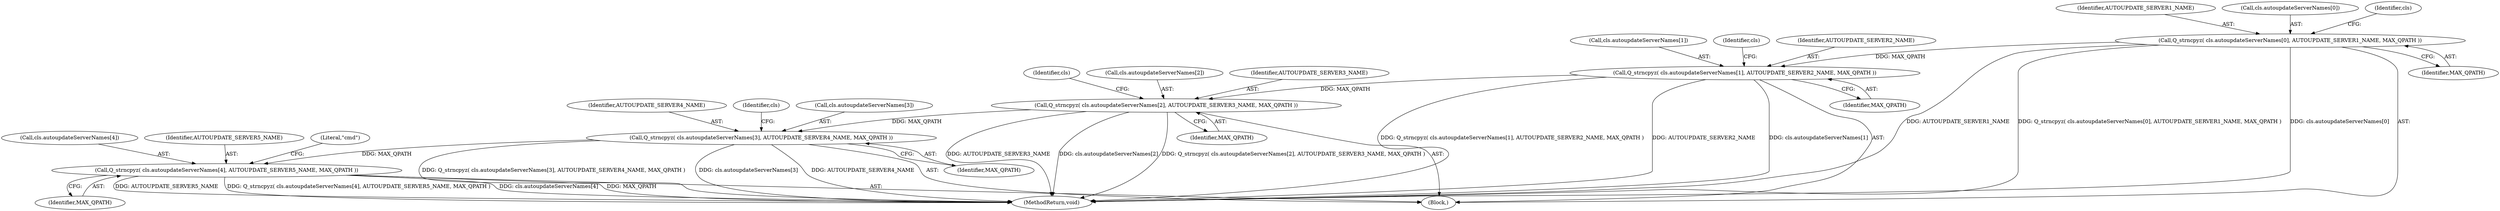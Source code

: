 digraph "0_OpenJK_b6ff2bcb1e4e6976d61e316175c6d7c99860fe20@API" {
"1000859" [label="(Call,Q_strncpyz( cls.autoupdateServerNames[0], AUTOUPDATE_SERVER1_NAME, MAX_QPATH ))"];
"1000867" [label="(Call,Q_strncpyz( cls.autoupdateServerNames[1], AUTOUPDATE_SERVER2_NAME, MAX_QPATH ))"];
"1000875" [label="(Call,Q_strncpyz( cls.autoupdateServerNames[2], AUTOUPDATE_SERVER3_NAME, MAX_QPATH ))"];
"1000883" [label="(Call,Q_strncpyz( cls.autoupdateServerNames[3], AUTOUPDATE_SERVER4_NAME, MAX_QPATH ))"];
"1000891" [label="(Call,Q_strncpyz( cls.autoupdateServerNames[4], AUTOUPDATE_SERVER5_NAME, MAX_QPATH ))"];
"1000859" [label="(Call,Q_strncpyz( cls.autoupdateServerNames[0], AUTOUPDATE_SERVER1_NAME, MAX_QPATH ))"];
"1000892" [label="(Call,cls.autoupdateServerNames[4])"];
"1001028" [label="(MethodReturn,void)"];
"1000889" [label="(Identifier,AUTOUPDATE_SERVER4_NAME)"];
"1000865" [label="(Identifier,AUTOUPDATE_SERVER1_NAME)"];
"1000898" [label="(Identifier,MAX_QPATH)"];
"1000886" [label="(Identifier,cls)"];
"1000876" [label="(Call,cls.autoupdateServerNames[2])"];
"1000875" [label="(Call,Q_strncpyz( cls.autoupdateServerNames[2], AUTOUPDATE_SERVER3_NAME, MAX_QPATH ))"];
"1000894" [label="(Identifier,cls)"];
"1000897" [label="(Identifier,AUTOUPDATE_SERVER5_NAME)"];
"1000868" [label="(Call,cls.autoupdateServerNames[1])"];
"1000883" [label="(Call,Q_strncpyz( cls.autoupdateServerNames[3], AUTOUPDATE_SERVER4_NAME, MAX_QPATH ))"];
"1000884" [label="(Call,cls.autoupdateServerNames[3])"];
"1000867" [label="(Call,Q_strncpyz( cls.autoupdateServerNames[1], AUTOUPDATE_SERVER2_NAME, MAX_QPATH ))"];
"1000882" [label="(Identifier,MAX_QPATH)"];
"1000112" [label="(Block,)"];
"1000860" [label="(Call,cls.autoupdateServerNames[0])"];
"1000878" [label="(Identifier,cls)"];
"1000900" [label="(Literal,\"cmd\")"];
"1000890" [label="(Identifier,MAX_QPATH)"];
"1000873" [label="(Identifier,AUTOUPDATE_SERVER2_NAME)"];
"1000891" [label="(Call,Q_strncpyz( cls.autoupdateServerNames[4], AUTOUPDATE_SERVER5_NAME, MAX_QPATH ))"];
"1000881" [label="(Identifier,AUTOUPDATE_SERVER3_NAME)"];
"1000870" [label="(Identifier,cls)"];
"1000866" [label="(Identifier,MAX_QPATH)"];
"1000874" [label="(Identifier,MAX_QPATH)"];
"1000859" -> "1000112"  [label="AST: "];
"1000859" -> "1000866"  [label="CFG: "];
"1000860" -> "1000859"  [label="AST: "];
"1000865" -> "1000859"  [label="AST: "];
"1000866" -> "1000859"  [label="AST: "];
"1000870" -> "1000859"  [label="CFG: "];
"1000859" -> "1001028"  [label="DDG: AUTOUPDATE_SERVER1_NAME"];
"1000859" -> "1001028"  [label="DDG: Q_strncpyz( cls.autoupdateServerNames[0], AUTOUPDATE_SERVER1_NAME, MAX_QPATH )"];
"1000859" -> "1001028"  [label="DDG: cls.autoupdateServerNames[0]"];
"1000859" -> "1000867"  [label="DDG: MAX_QPATH"];
"1000867" -> "1000112"  [label="AST: "];
"1000867" -> "1000874"  [label="CFG: "];
"1000868" -> "1000867"  [label="AST: "];
"1000873" -> "1000867"  [label="AST: "];
"1000874" -> "1000867"  [label="AST: "];
"1000878" -> "1000867"  [label="CFG: "];
"1000867" -> "1001028"  [label="DDG: Q_strncpyz( cls.autoupdateServerNames[1], AUTOUPDATE_SERVER2_NAME, MAX_QPATH )"];
"1000867" -> "1001028"  [label="DDG: AUTOUPDATE_SERVER2_NAME"];
"1000867" -> "1001028"  [label="DDG: cls.autoupdateServerNames[1]"];
"1000867" -> "1000875"  [label="DDG: MAX_QPATH"];
"1000875" -> "1000112"  [label="AST: "];
"1000875" -> "1000882"  [label="CFG: "];
"1000876" -> "1000875"  [label="AST: "];
"1000881" -> "1000875"  [label="AST: "];
"1000882" -> "1000875"  [label="AST: "];
"1000886" -> "1000875"  [label="CFG: "];
"1000875" -> "1001028"  [label="DDG: AUTOUPDATE_SERVER3_NAME"];
"1000875" -> "1001028"  [label="DDG: cls.autoupdateServerNames[2]"];
"1000875" -> "1001028"  [label="DDG: Q_strncpyz( cls.autoupdateServerNames[2], AUTOUPDATE_SERVER3_NAME, MAX_QPATH )"];
"1000875" -> "1000883"  [label="DDG: MAX_QPATH"];
"1000883" -> "1000112"  [label="AST: "];
"1000883" -> "1000890"  [label="CFG: "];
"1000884" -> "1000883"  [label="AST: "];
"1000889" -> "1000883"  [label="AST: "];
"1000890" -> "1000883"  [label="AST: "];
"1000894" -> "1000883"  [label="CFG: "];
"1000883" -> "1001028"  [label="DDG: Q_strncpyz( cls.autoupdateServerNames[3], AUTOUPDATE_SERVER4_NAME, MAX_QPATH )"];
"1000883" -> "1001028"  [label="DDG: cls.autoupdateServerNames[3]"];
"1000883" -> "1001028"  [label="DDG: AUTOUPDATE_SERVER4_NAME"];
"1000883" -> "1000891"  [label="DDG: MAX_QPATH"];
"1000891" -> "1000112"  [label="AST: "];
"1000891" -> "1000898"  [label="CFG: "];
"1000892" -> "1000891"  [label="AST: "];
"1000897" -> "1000891"  [label="AST: "];
"1000898" -> "1000891"  [label="AST: "];
"1000900" -> "1000891"  [label="CFG: "];
"1000891" -> "1001028"  [label="DDG: AUTOUPDATE_SERVER5_NAME"];
"1000891" -> "1001028"  [label="DDG: Q_strncpyz( cls.autoupdateServerNames[4], AUTOUPDATE_SERVER5_NAME, MAX_QPATH )"];
"1000891" -> "1001028"  [label="DDG: cls.autoupdateServerNames[4]"];
"1000891" -> "1001028"  [label="DDG: MAX_QPATH"];
}
